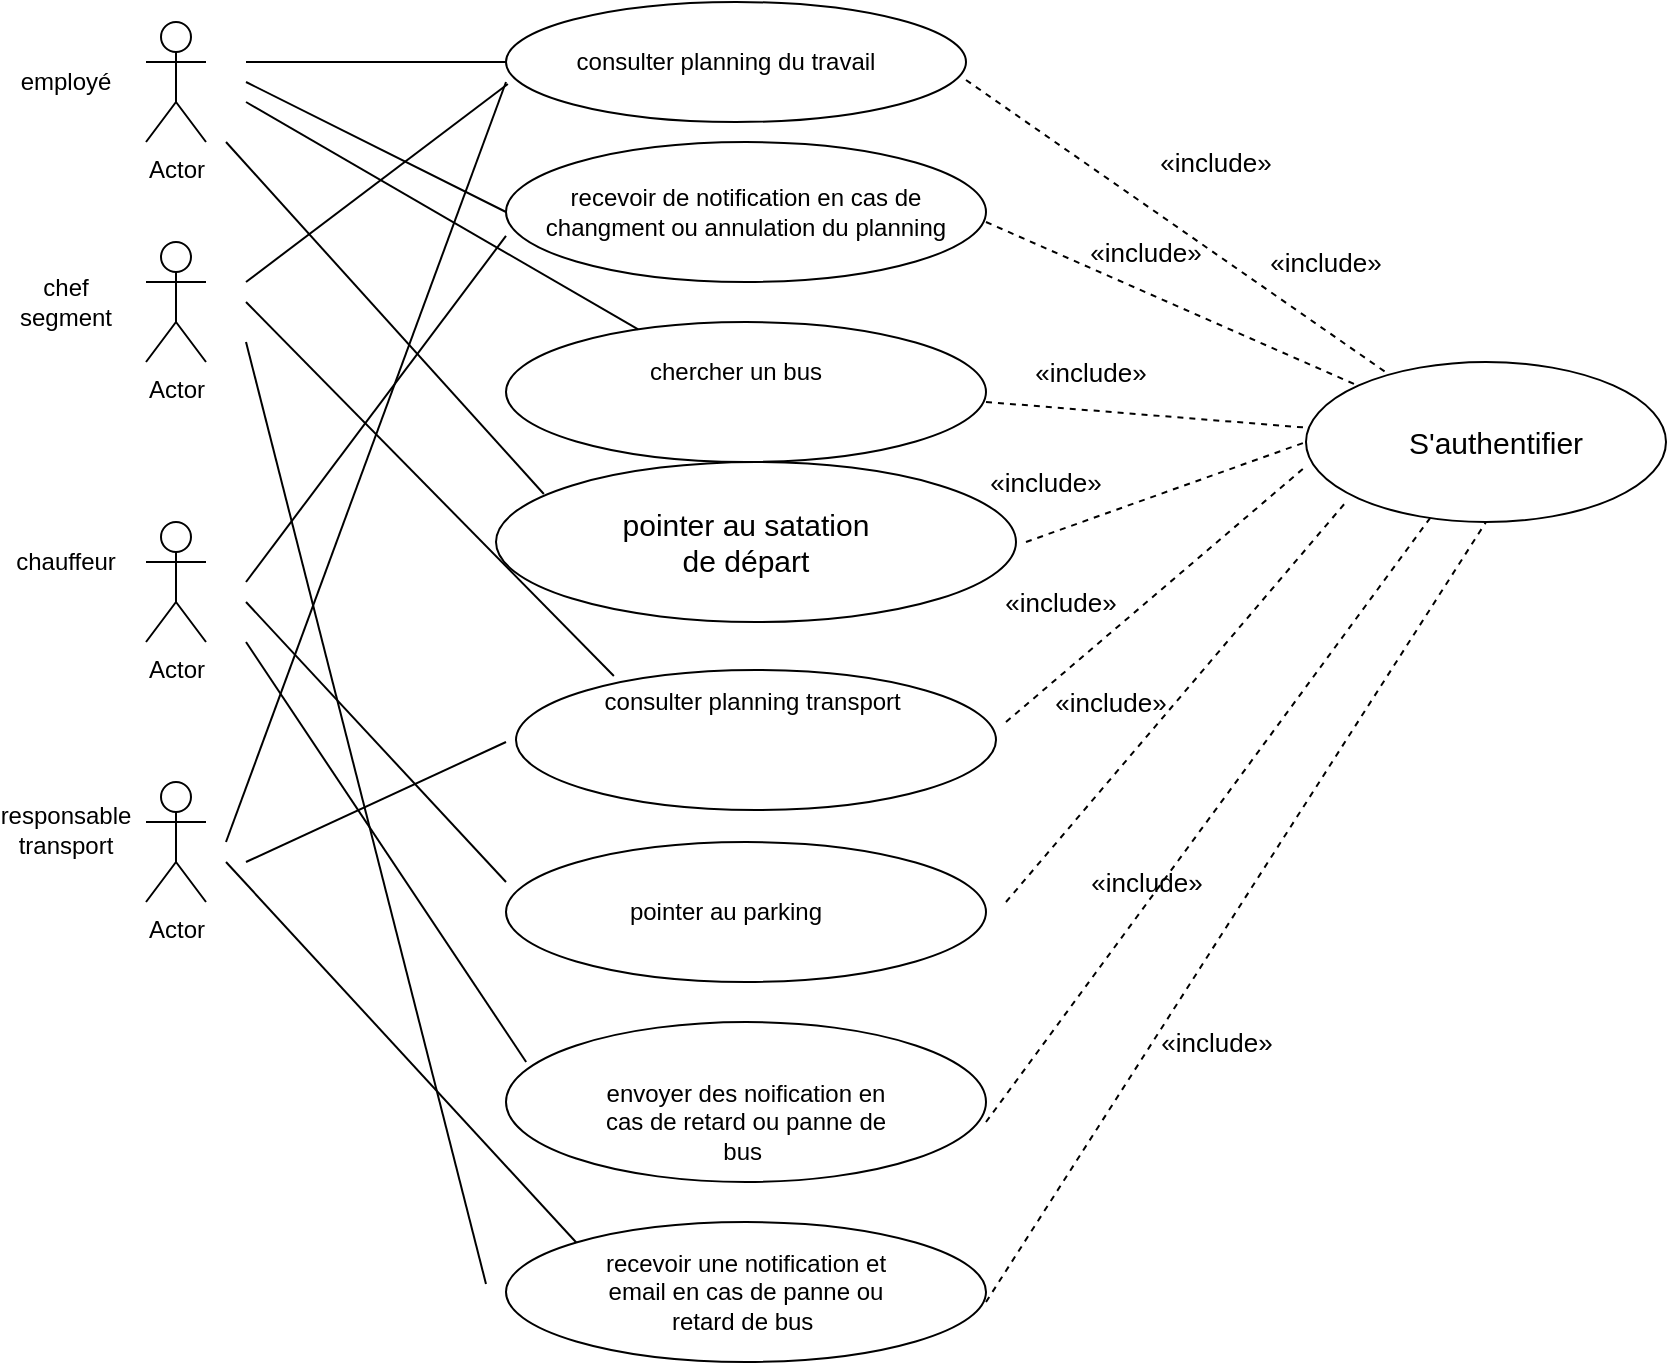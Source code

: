 <mxfile version="14.4.3" type="device" pages="2"><diagram id="6z3EuhChWbwa0ZzEINmG" name="Page-1"><mxGraphModel dx="852" dy="494" grid="1" gridSize="10" guides="1" tooltips="1" connect="1" arrows="1" fold="1" page="1" pageScale="1" pageWidth="1169" pageHeight="827" math="0" shadow="0"><root><mxCell id="0"/><mxCell id="1" parent="0"/><mxCell id="P8ZEhDxc08SxnsP7MC5g-7" value="Actor" style="shape=umlActor;verticalLabelPosition=bottom;verticalAlign=top;html=1;outlineConnect=0;" vertex="1" parent="1"><mxGeometry x="100" y="20" width="30" height="60" as="geometry"/></mxCell><mxCell id="P8ZEhDxc08SxnsP7MC5g-8" value="Actor" style="shape=umlActor;verticalLabelPosition=bottom;verticalAlign=top;html=1;outlineConnect=0;" vertex="1" parent="1"><mxGeometry x="100" y="130" width="30" height="60" as="geometry"/></mxCell><mxCell id="P8ZEhDxc08SxnsP7MC5g-9" value="Actor" style="shape=umlActor;verticalLabelPosition=bottom;verticalAlign=top;html=1;outlineConnect=0;" vertex="1" parent="1"><mxGeometry x="100" y="270" width="30" height="60" as="geometry"/></mxCell><mxCell id="P8ZEhDxc08SxnsP7MC5g-10" value="Actor" style="shape=umlActor;verticalLabelPosition=bottom;verticalAlign=top;html=1;outlineConnect=0;" vertex="1" parent="1"><mxGeometry x="100" y="400" width="30" height="60" as="geometry"/></mxCell><mxCell id="P8ZEhDxc08SxnsP7MC5g-11" value="employé" style="text;html=1;strokeColor=none;fillColor=none;align=center;verticalAlign=middle;whiteSpace=wrap;rounded=0;" vertex="1" parent="1"><mxGeometry x="40" y="40" width="40" height="20" as="geometry"/></mxCell><mxCell id="P8ZEhDxc08SxnsP7MC5g-12" value="chef segment" style="text;html=1;strokeColor=none;fillColor=none;align=center;verticalAlign=middle;whiteSpace=wrap;rounded=0;" vertex="1" parent="1"><mxGeometry x="40" y="150" width="40" height="20" as="geometry"/></mxCell><mxCell id="P8ZEhDxc08SxnsP7MC5g-13" value="chauffeur" style="text;html=1;strokeColor=none;fillColor=none;align=center;verticalAlign=middle;whiteSpace=wrap;rounded=0;" vertex="1" parent="1"><mxGeometry x="40" y="280" width="40" height="20" as="geometry"/></mxCell><mxCell id="P8ZEhDxc08SxnsP7MC5g-14" value="responsable transport" style="text;html=1;strokeColor=none;fillColor=none;align=center;verticalAlign=middle;whiteSpace=wrap;rounded=0;" vertex="1" parent="1"><mxGeometry x="40" y="413.5" width="40" height="20" as="geometry"/></mxCell><mxCell id="P8ZEhDxc08SxnsP7MC5g-16" value="" style="ellipse;whiteSpace=wrap;html=1;" vertex="1" parent="1"><mxGeometry x="280" y="10" width="230" height="60" as="geometry"/></mxCell><mxCell id="P8ZEhDxc08SxnsP7MC5g-17" value="" style="ellipse;whiteSpace=wrap;html=1;" vertex="1" parent="1"><mxGeometry x="280" y="80" width="240" height="70" as="geometry"/></mxCell><mxCell id="P8ZEhDxc08SxnsP7MC5g-18" value="" style="ellipse;whiteSpace=wrap;html=1;" vertex="1" parent="1"><mxGeometry x="285" y="344" width="240" height="70" as="geometry"/></mxCell><mxCell id="P8ZEhDxc08SxnsP7MC5g-20" value="" style="ellipse;whiteSpace=wrap;html=1;" vertex="1" parent="1"><mxGeometry x="280" y="430" width="240" height="70" as="geometry"/></mxCell><mxCell id="P8ZEhDxc08SxnsP7MC5g-21" value="" style="ellipse;whiteSpace=wrap;html=1;" vertex="1" parent="1"><mxGeometry x="280" y="520" width="240" height="80" as="geometry"/></mxCell><mxCell id="P8ZEhDxc08SxnsP7MC5g-22" value="consulter planning du travail" style="text;html=1;strokeColor=none;fillColor=none;align=center;verticalAlign=middle;whiteSpace=wrap;rounded=0;" vertex="1" parent="1"><mxGeometry x="300" y="30" width="180" height="20" as="geometry"/></mxCell><mxCell id="P8ZEhDxc08SxnsP7MC5g-23" value="recevoir de notification en cas de changment ou annulation du planning" style="text;html=1;strokeColor=none;fillColor=none;align=center;verticalAlign=middle;whiteSpace=wrap;rounded=0;" vertex="1" parent="1"><mxGeometry x="290" y="105" width="220" height="20" as="geometry"/></mxCell><mxCell id="P8ZEhDxc08SxnsP7MC5g-24" value="consulter planning transport&amp;nbsp;" style="text;html=1;strokeColor=none;fillColor=none;align=center;verticalAlign=middle;whiteSpace=wrap;rounded=0;" vertex="1" parent="1"><mxGeometry x="320" y="350" width="170" height="20" as="geometry"/></mxCell><mxCell id="P8ZEhDxc08SxnsP7MC5g-26" value="envoyer des noification en cas de retard ou panne de bus&amp;nbsp;" style="text;html=1;strokeColor=none;fillColor=none;align=center;verticalAlign=middle;whiteSpace=wrap;rounded=0;" vertex="1" parent="1"><mxGeometry x="320" y="560" width="160" height="20" as="geometry"/></mxCell><mxCell id="P8ZEhDxc08SxnsP7MC5g-27" value="" style="ellipse;whiteSpace=wrap;html=1;" vertex="1" parent="1"><mxGeometry x="280" y="620" width="240" height="70" as="geometry"/></mxCell><mxCell id="P8ZEhDxc08SxnsP7MC5g-28" value="recevoir une notification et email en cas de panne ou retard de bus&amp;nbsp;" style="text;html=1;strokeColor=none;fillColor=none;align=center;verticalAlign=middle;whiteSpace=wrap;rounded=0;" vertex="1" parent="1"><mxGeometry x="315" y="645" width="170" height="20" as="geometry"/></mxCell><mxCell id="P8ZEhDxc08SxnsP7MC5g-29" value="pointer au parking" style="text;html=1;strokeColor=none;fillColor=none;align=center;verticalAlign=middle;whiteSpace=wrap;rounded=0;" vertex="1" parent="1"><mxGeometry x="305" y="455" width="170" height="20" as="geometry"/></mxCell><mxCell id="P8ZEhDxc08SxnsP7MC5g-33" value="" style="ellipse;whiteSpace=wrap;html=1;" vertex="1" parent="1"><mxGeometry x="280" y="170" width="240" height="70" as="geometry"/></mxCell><mxCell id="P8ZEhDxc08SxnsP7MC5g-34" value="chercher un bus" style="text;html=1;strokeColor=none;fillColor=none;align=center;verticalAlign=middle;whiteSpace=wrap;rounded=0;" vertex="1" parent="1"><mxGeometry x="330" y="185" width="130" height="20" as="geometry"/></mxCell><mxCell id="P8ZEhDxc08SxnsP7MC5g-35" value="" style="ellipse;whiteSpace=wrap;html=1;" vertex="1" parent="1"><mxGeometry x="680" y="190" width="180" height="80" as="geometry"/></mxCell><mxCell id="P8ZEhDxc08SxnsP7MC5g-37" value="S'authentifier" style="text;html=1;strokeColor=none;fillColor=none;align=center;verticalAlign=middle;whiteSpace=wrap;rounded=0;fontSize=15;" vertex="1" parent="1"><mxGeometry x="700" y="220" width="150" height="20" as="geometry"/></mxCell><mxCell id="P8ZEhDxc08SxnsP7MC5g-39" value="" style="endArrow=none;html=1;fontSize=15;entryX=0;entryY=0.5;entryDx=0;entryDy=0;" edge="1" parent="1" target="P8ZEhDxc08SxnsP7MC5g-16"><mxGeometry width="50" height="50" relative="1" as="geometry"><mxPoint x="150" y="40" as="sourcePoint"/><mxPoint x="240" y="20" as="targetPoint"/></mxGeometry></mxCell><mxCell id="P8ZEhDxc08SxnsP7MC5g-41" value="" style="endArrow=none;html=1;fontSize=15;entryX=0;entryY=0.5;entryDx=0;entryDy=0;" edge="1" parent="1" target="P8ZEhDxc08SxnsP7MC5g-17"><mxGeometry width="50" height="50" relative="1" as="geometry"><mxPoint x="150" y="50" as="sourcePoint"/><mxPoint x="220" y="70" as="targetPoint"/></mxGeometry></mxCell><mxCell id="P8ZEhDxc08SxnsP7MC5g-42" value="" style="endArrow=none;html=1;fontSize=15;" edge="1" parent="1" target="P8ZEhDxc08SxnsP7MC5g-33"><mxGeometry width="50" height="50" relative="1" as="geometry"><mxPoint x="150" y="60" as="sourcePoint"/><mxPoint x="280" y="160" as="targetPoint"/></mxGeometry></mxCell><mxCell id="P8ZEhDxc08SxnsP7MC5g-43" value="" style="endArrow=none;html=1;fontSize=15;entryX=0.004;entryY=0.683;entryDx=0;entryDy=0;entryPerimeter=0;" edge="1" parent="1" target="P8ZEhDxc08SxnsP7MC5g-16"><mxGeometry width="50" height="50" relative="1" as="geometry"><mxPoint x="150" y="150" as="sourcePoint"/><mxPoint x="190" y="140" as="targetPoint"/></mxGeometry></mxCell><mxCell id="P8ZEhDxc08SxnsP7MC5g-44" value="" style="endArrow=none;html=1;fontSize=15;entryX=0.082;entryY=-0.15;entryDx=0;entryDy=0;entryPerimeter=0;" edge="1" parent="1" target="P8ZEhDxc08SxnsP7MC5g-24"><mxGeometry width="50" height="50" relative="1" as="geometry"><mxPoint x="150" y="160" as="sourcePoint"/><mxPoint x="190" y="160" as="targetPoint"/></mxGeometry></mxCell><mxCell id="P8ZEhDxc08SxnsP7MC5g-46" value="" style="endArrow=none;html=1;fontSize=15;entryX=0;entryY=0.671;entryDx=0;entryDy=0;entryPerimeter=0;" edge="1" parent="1" target="P8ZEhDxc08SxnsP7MC5g-17"><mxGeometry width="50" height="50" relative="1" as="geometry"><mxPoint x="150" y="300" as="sourcePoint"/><mxPoint x="180" y="320" as="targetPoint"/></mxGeometry></mxCell><mxCell id="P8ZEhDxc08SxnsP7MC5g-47" value="" style="endArrow=none;html=1;fontSize=15;" edge="1" parent="1"><mxGeometry width="50" height="50" relative="1" as="geometry"><mxPoint x="150" y="310" as="sourcePoint"/><mxPoint x="280" y="450" as="targetPoint"/></mxGeometry></mxCell><mxCell id="P8ZEhDxc08SxnsP7MC5g-48" value="" style="endArrow=none;html=1;fontSize=15;entryX=0.042;entryY=0.25;entryDx=0;entryDy=0;entryPerimeter=0;" edge="1" parent="1" target="P8ZEhDxc08SxnsP7MC5g-21"><mxGeometry width="50" height="50" relative="1" as="geometry"><mxPoint x="150" y="330" as="sourcePoint"/><mxPoint x="280" y="520" as="targetPoint"/></mxGeometry></mxCell><mxCell id="P8ZEhDxc08SxnsP7MC5g-49" value="" style="endArrow=none;html=1;fontSize=15;entryX=0;entryY=0;entryDx=0;entryDy=0;" edge="1" parent="1" target="P8ZEhDxc08SxnsP7MC5g-27"><mxGeometry width="50" height="50" relative="1" as="geometry"><mxPoint x="140" y="440" as="sourcePoint"/><mxPoint x="280" y="610" as="targetPoint"/></mxGeometry></mxCell><mxCell id="P8ZEhDxc08SxnsP7MC5g-51" value="" style="ellipse;whiteSpace=wrap;html=1;fontSize=15;" vertex="1" parent="1"><mxGeometry x="275" y="240" width="260" height="80" as="geometry"/></mxCell><mxCell id="P8ZEhDxc08SxnsP7MC5g-52" value="pointer au satation de départ" style="text;html=1;strokeColor=none;fillColor=none;align=center;verticalAlign=middle;whiteSpace=wrap;rounded=0;fontSize=15;" vertex="1" parent="1"><mxGeometry x="330" y="270" width="140" height="20" as="geometry"/></mxCell><mxCell id="P8ZEhDxc08SxnsP7MC5g-53" value="" style="endArrow=none;html=1;fontSize=15;exitX=0.092;exitY=0.2;exitDx=0;exitDy=0;exitPerimeter=0;" edge="1" parent="1" source="P8ZEhDxc08SxnsP7MC5g-51"><mxGeometry width="50" height="50" relative="1" as="geometry"><mxPoint x="230" y="260" as="sourcePoint"/><mxPoint x="140" y="80" as="targetPoint"/></mxGeometry></mxCell><mxCell id="P8ZEhDxc08SxnsP7MC5g-54" value="" style="endArrow=none;html=1;fontSize=15;" edge="1" parent="1"><mxGeometry width="50" height="50" relative="1" as="geometry"><mxPoint x="270" y="651" as="sourcePoint"/><mxPoint x="150" y="180" as="targetPoint"/></mxGeometry></mxCell><mxCell id="P8ZEhDxc08SxnsP7MC5g-55" value="" style="endArrow=none;html=1;fontSize=15;" edge="1" parent="1"><mxGeometry width="50" height="50" relative="1" as="geometry"><mxPoint x="140" y="430" as="sourcePoint"/><mxPoint x="280" y="50" as="targetPoint"/></mxGeometry></mxCell><mxCell id="P8ZEhDxc08SxnsP7MC5g-56" value="" style="endArrow=none;html=1;fontSize=15;" edge="1" parent="1"><mxGeometry width="50" height="50" relative="1" as="geometry"><mxPoint x="150" y="440" as="sourcePoint"/><mxPoint x="280" y="380" as="targetPoint"/></mxGeometry></mxCell><mxCell id="P8ZEhDxc08SxnsP7MC5g-75" value="" style="endArrow=none;dashed=1;html=1;fontSize=15;" edge="1" parent="1"><mxGeometry width="50" height="50" relative="1" as="geometry"><mxPoint x="530" y="460" as="sourcePoint"/><mxPoint x="700" y="260" as="targetPoint"/></mxGeometry></mxCell><mxCell id="P8ZEhDxc08SxnsP7MC5g-76" value="" style="endArrow=none;dashed=1;html=1;fontSize=15;entryX=-0.006;entryY=0.663;entryDx=0;entryDy=0;entryPerimeter=0;" edge="1" parent="1" target="P8ZEhDxc08SxnsP7MC5g-35"><mxGeometry width="50" height="50" relative="1" as="geometry"><mxPoint x="530" y="370" as="sourcePoint"/><mxPoint x="560" y="330" as="targetPoint"/></mxGeometry></mxCell><mxCell id="P8ZEhDxc08SxnsP7MC5g-77" value="" style="endArrow=none;dashed=1;html=1;fontSize=15;" edge="1" parent="1" target="P8ZEhDxc08SxnsP7MC5g-35"><mxGeometry width="50" height="50" relative="1" as="geometry"><mxPoint x="520" y="570" as="sourcePoint"/><mxPoint x="570" y="520" as="targetPoint"/></mxGeometry></mxCell><mxCell id="P8ZEhDxc08SxnsP7MC5g-78" value="" style="endArrow=none;dashed=1;html=1;fontSize=15;entryX=0.5;entryY=1;entryDx=0;entryDy=0;" edge="1" parent="1" target="P8ZEhDxc08SxnsP7MC5g-35"><mxGeometry width="50" height="50" relative="1" as="geometry"><mxPoint x="520" y="660" as="sourcePoint"/><mxPoint x="570" y="610" as="targetPoint"/></mxGeometry></mxCell><mxCell id="P8ZEhDxc08SxnsP7MC5g-79" value="" style="endArrow=none;dashed=1;html=1;fontSize=15;entryX=0;entryY=0.5;entryDx=0;entryDy=0;" edge="1" parent="1" target="P8ZEhDxc08SxnsP7MC5g-35"><mxGeometry width="50" height="50" relative="1" as="geometry"><mxPoint x="540" y="280" as="sourcePoint"/><mxPoint x="580" y="230" as="targetPoint"/></mxGeometry></mxCell><mxCell id="P8ZEhDxc08SxnsP7MC5g-80" value="" style="endArrow=none;dashed=1;html=1;fontSize=15;" edge="1" parent="1" target="P8ZEhDxc08SxnsP7MC5g-35"><mxGeometry width="50" height="50" relative="1" as="geometry"><mxPoint x="520" y="210" as="sourcePoint"/><mxPoint x="570" y="160" as="targetPoint"/></mxGeometry></mxCell><mxCell id="P8ZEhDxc08SxnsP7MC5g-81" value="" style="endArrow=none;dashed=1;html=1;fontSize=15;" edge="1" parent="1" target="P8ZEhDxc08SxnsP7MC5g-35"><mxGeometry width="50" height="50" relative="1" as="geometry"><mxPoint x="520" y="120" as="sourcePoint"/><mxPoint x="570" y="80" as="targetPoint"/></mxGeometry></mxCell><mxCell id="P8ZEhDxc08SxnsP7MC5g-82" value="" style="endArrow=none;dashed=1;html=1;fontSize=15;exitX=1;exitY=0.65;exitDx=0;exitDy=0;exitPerimeter=0;" edge="1" parent="1" source="P8ZEhDxc08SxnsP7MC5g-16" target="P8ZEhDxc08SxnsP7MC5g-35"><mxGeometry width="50" height="50" relative="1" as="geometry"><mxPoint x="510" y="70" as="sourcePoint"/><mxPoint x="560" y="20" as="targetPoint"/></mxGeometry></mxCell><mxCell id="P8ZEhDxc08SxnsP7MC5g-83" value="&lt;span style=&quot;font-size: 13px; line-height: 115%; font-family: abadi, sans-serif;&quot;&gt;«include&lt;/span&gt;&lt;span style=&quot;line-height: 115%; font-family: abadi, sans-serif; font-size: 13px;&quot;&gt;»&lt;/span&gt;" style="text;html=1;strokeColor=none;fillColor=none;align=center;verticalAlign=middle;whiteSpace=wrap;rounded=0;fontSize=13;" vertex="1" parent="1"><mxGeometry x="585" y="80" width="100" height="20" as="geometry"/></mxCell><mxCell id="P8ZEhDxc08SxnsP7MC5g-87" value="&lt;span style=&quot;font-size: 13px; line-height: 115%; font-family: abadi, sans-serif;&quot;&gt;«include&lt;/span&gt;&lt;span style=&quot;line-height: 115%; font-family: abadi, sans-serif; font-size: 13px;&quot;&gt;»&lt;/span&gt;" style="text;html=1;strokeColor=none;fillColor=none;align=center;verticalAlign=middle;whiteSpace=wrap;rounded=0;fontSize=13;" vertex="1" parent="1"><mxGeometry x="640" y="130" width="100" height="20" as="geometry"/></mxCell><mxCell id="P8ZEhDxc08SxnsP7MC5g-88" value="&lt;span style=&quot;font-size: 13px; line-height: 115%; font-family: abadi, sans-serif;&quot;&gt;«include&lt;/span&gt;&lt;span style=&quot;line-height: 115%; font-family: abadi, sans-serif; font-size: 13px;&quot;&gt;»&lt;/span&gt;" style="text;html=1;strokeColor=none;fillColor=none;align=center;verticalAlign=middle;whiteSpace=wrap;rounded=0;fontSize=13;" vertex="1" parent="1"><mxGeometry x="560" y="125" width="80" height="20" as="geometry"/></mxCell><mxCell id="P8ZEhDxc08SxnsP7MC5g-89" value="&lt;span style=&quot;font-size: 13px; line-height: 115%; font-family: abadi, sans-serif;&quot;&gt;«include&lt;/span&gt;&lt;span style=&quot;line-height: 115%; font-family: abadi, sans-serif; font-size: 13px;&quot;&gt;»&lt;/span&gt;" style="text;html=1;strokeColor=none;fillColor=none;align=center;verticalAlign=middle;whiteSpace=wrap;rounded=0;fontSize=13;" vertex="1" parent="1"><mxGeometry x="535" y="181.25" width="75" height="27.5" as="geometry"/></mxCell><mxCell id="P8ZEhDxc08SxnsP7MC5g-90" value="&lt;span style=&quot;font-size: 13px; line-height: 115%; font-family: abadi, sans-serif;&quot;&gt;«include&lt;/span&gt;&lt;span style=&quot;line-height: 115%; font-family: abadi, sans-serif; font-size: 13px;&quot;&gt;»&lt;/span&gt;" style="text;html=1;strokeColor=none;fillColor=none;align=center;verticalAlign=middle;whiteSpace=wrap;rounded=0;fontSize=13;" vertex="1" parent="1"><mxGeometry x="520" y="240" width="60" height="20" as="geometry"/></mxCell><mxCell id="P8ZEhDxc08SxnsP7MC5g-91" value="&lt;span style=&quot;font-size: 13px; line-height: 115%; font-family: abadi, sans-serif;&quot;&gt;«include&lt;/span&gt;&lt;span style=&quot;line-height: 115%; font-family: abadi, sans-serif; font-size: 13px;&quot;&gt;»&lt;/span&gt;" style="text;html=1;strokeColor=none;fillColor=none;align=center;verticalAlign=middle;whiteSpace=wrap;rounded=0;fontSize=13;" vertex="1" parent="1"><mxGeometry x="535" y="300" width="45" height="20" as="geometry"/></mxCell><mxCell id="P8ZEhDxc08SxnsP7MC5g-92" value="&lt;span style=&quot;font-size: 13px; line-height: 115%; font-family: abadi, sans-serif;&quot;&gt;«include&lt;/span&gt;&lt;span style=&quot;line-height: 115%; font-family: abadi, sans-serif; font-size: 13px;&quot;&gt;»&lt;/span&gt;" style="text;html=1;strokeColor=none;fillColor=none;align=center;verticalAlign=middle;whiteSpace=wrap;rounded=0;fontSize=13;" vertex="1" parent="1"><mxGeometry x="560" y="350" width="45" height="20" as="geometry"/></mxCell><mxCell id="P8ZEhDxc08SxnsP7MC5g-93" value="&lt;span style=&quot;font-size: 13px; line-height: 115%; font-family: abadi, sans-serif;&quot;&gt;«include&lt;/span&gt;&lt;span style=&quot;line-height: 115%; font-family: abadi, sans-serif; font-size: 13px;&quot;&gt;»&lt;/span&gt;" style="text;html=1;strokeColor=none;fillColor=none;align=center;verticalAlign=middle;whiteSpace=wrap;rounded=0;fontSize=13;" vertex="1" parent="1"><mxGeometry x="577.5" y="440" width="45" height="20" as="geometry"/></mxCell><mxCell id="P8ZEhDxc08SxnsP7MC5g-94" value="&lt;span style=&quot;font-size: 13px; line-height: 115%; font-family: abadi, sans-serif;&quot;&gt;«include&lt;/span&gt;&lt;span style=&quot;line-height: 115%; font-family: abadi, sans-serif; font-size: 13px;&quot;&gt;»&lt;/span&gt;" style="text;html=1;strokeColor=none;fillColor=none;align=center;verticalAlign=middle;whiteSpace=wrap;rounded=0;fontSize=13;" vertex="1" parent="1"><mxGeometry x="612.5" y="520" width="45" height="20" as="geometry"/></mxCell></root></mxGraphModel></diagram><diagram id="tAKYktY_LQl9oRx7sjKm" name="Page-2"><mxGraphModel dx="852" dy="494" grid="1" gridSize="10" guides="1" tooltips="1" connect="1" arrows="1" fold="1" page="1" pageScale="1" pageWidth="1169" pageHeight="827" math="0" shadow="0"><root><mxCell id="OAfrOyztMeKt0bQdarjS-0"/><mxCell id="OAfrOyztMeKt0bQdarjS-1" parent="OAfrOyztMeKt0bQdarjS-0"/></root></mxGraphModel></diagram></mxfile>